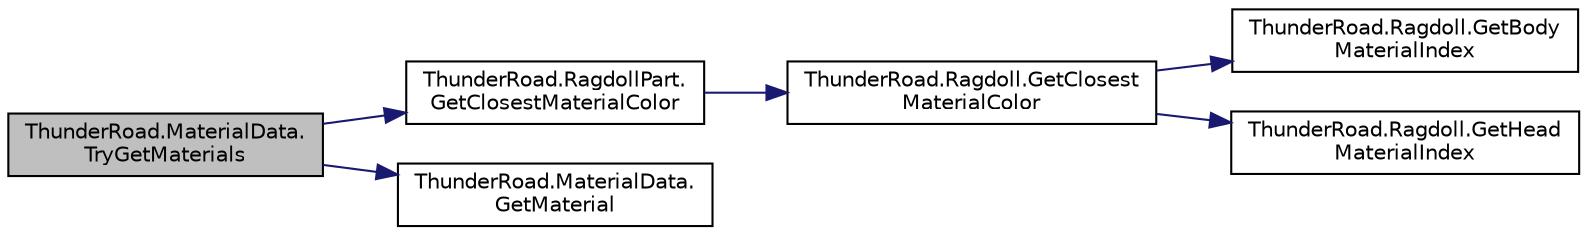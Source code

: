 digraph "ThunderRoad.MaterialData.TryGetMaterials"
{
 // LATEX_PDF_SIZE
  edge [fontname="Helvetica",fontsize="10",labelfontname="Helvetica",labelfontsize="10"];
  node [fontname="Helvetica",fontsize="10",shape=record];
  rankdir="LR";
  Node1 [label="ThunderRoad.MaterialData.\lTryGetMaterials",height=0.2,width=0.4,color="black", fillcolor="grey75", style="filled", fontcolor="black",tooltip="Tries the get materials."];
  Node1 -> Node2 [color="midnightblue",fontsize="10",style="solid",fontname="Helvetica"];
  Node2 [label="ThunderRoad.RagdollPart.\lGetClosestMaterialColor",height=0.2,width=0.4,color="black", fillcolor="white", style="filled",URL="$class_thunder_road_1_1_ragdoll_part.html#a0e4d35f6dfa13cc18ac6b019c64e36e0",tooltip="Gets the color of the closest material."];
  Node2 -> Node3 [color="midnightblue",fontsize="10",style="solid",fontname="Helvetica"];
  Node3 [label="ThunderRoad.Ragdoll.GetClosest\lMaterialColor",height=0.2,width=0.4,color="black", fillcolor="white", style="filled",URL="$class_thunder_road_1_1_ragdoll.html#a6a59e2cfead494330bafcc249448e4a5",tooltip="Gets the color of the closest material."];
  Node3 -> Node4 [color="midnightblue",fontsize="10",style="solid",fontname="Helvetica"];
  Node4 [label="ThunderRoad.Ragdoll.GetBody\lMaterialIndex",height=0.2,width=0.4,color="black", fillcolor="white", style="filled",URL="$class_thunder_road_1_1_ragdoll.html#a6fcde8c30682ff9d82e5784625757873",tooltip="Gets the index of the body material."];
  Node3 -> Node5 [color="midnightblue",fontsize="10",style="solid",fontname="Helvetica"];
  Node5 [label="ThunderRoad.Ragdoll.GetHead\lMaterialIndex",height=0.2,width=0.4,color="black", fillcolor="white", style="filled",URL="$class_thunder_road_1_1_ragdoll.html#a73609bd9247b469491653247563051f1",tooltip="Gets the index of the head material."];
  Node1 -> Node6 [color="midnightblue",fontsize="10",style="solid",fontname="Helvetica"];
  Node6 [label="ThunderRoad.MaterialData.\lGetMaterial",height=0.2,width=0.4,color="black", fillcolor="white", style="filled",URL="$class_thunder_road_1_1_material_data.html#add215da97a102f8a50e395c4a3794b1b",tooltip="Gets the material."];
}
